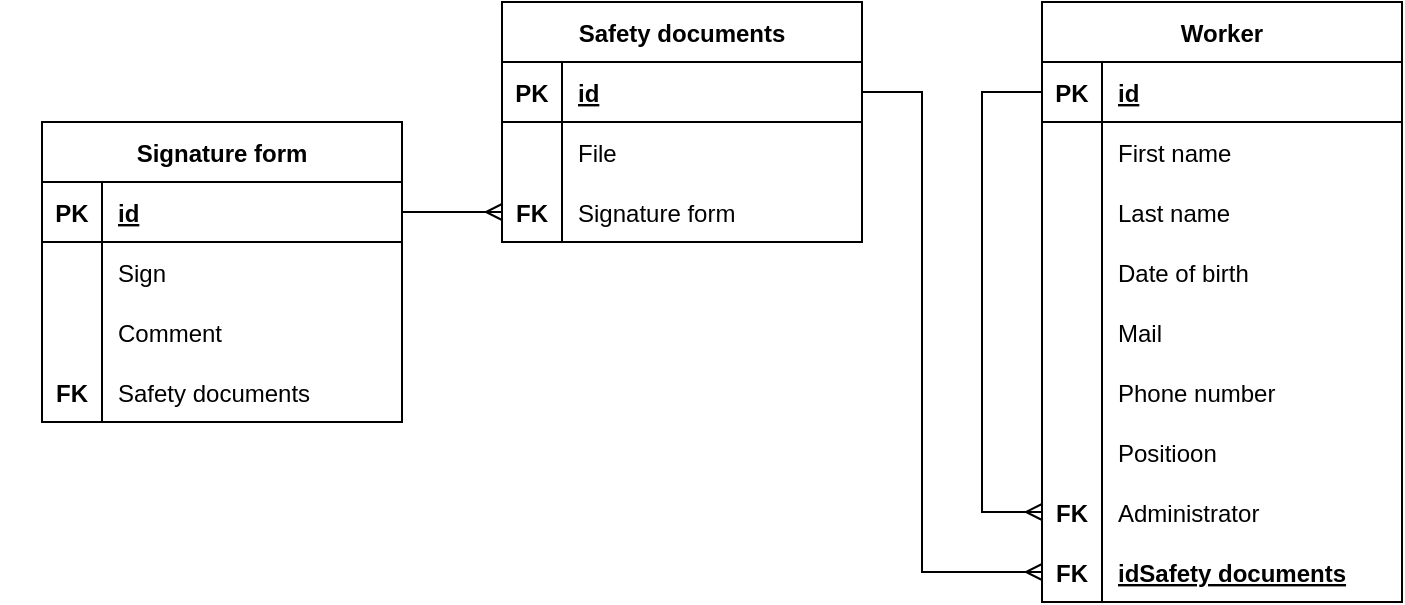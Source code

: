 <mxfile version="20.5.1" type="github">
  <diagram id="xpGf-7fwMHUzBmOdUV6S" name="Страница 1">
    <mxGraphModel dx="946" dy="1783" grid="1" gridSize="10" guides="1" tooltips="1" connect="1" arrows="1" fold="1" page="1" pageScale="1" pageWidth="827" pageHeight="1169" math="0" shadow="0">
      <root>
        <mxCell id="0" />
        <mxCell id="1" parent="0" />
        <mxCell id="tMHLCtu0KNFc6IsONmlP-1" value="Safety documents" style="shape=table;startSize=30;container=1;collapsible=1;childLayout=tableLayout;fixedRows=1;rowLines=0;fontStyle=1;align=center;resizeLast=1;" vertex="1" parent="1">
          <mxGeometry x="310" y="-810" width="180" height="120" as="geometry" />
        </mxCell>
        <mxCell id="tMHLCtu0KNFc6IsONmlP-2" value="" style="shape=partialRectangle;collapsible=0;dropTarget=0;pointerEvents=0;fillColor=none;top=0;left=0;bottom=1;right=0;points=[[0,0.5],[1,0.5]];portConstraint=eastwest;" vertex="1" parent="tMHLCtu0KNFc6IsONmlP-1">
          <mxGeometry y="30" width="180" height="30" as="geometry" />
        </mxCell>
        <mxCell id="tMHLCtu0KNFc6IsONmlP-3" value="PK" style="shape=partialRectangle;connectable=0;fillColor=none;top=0;left=0;bottom=0;right=0;fontStyle=1;overflow=hidden;" vertex="1" parent="tMHLCtu0KNFc6IsONmlP-2">
          <mxGeometry width="30" height="30" as="geometry">
            <mxRectangle width="30" height="30" as="alternateBounds" />
          </mxGeometry>
        </mxCell>
        <mxCell id="tMHLCtu0KNFc6IsONmlP-4" value="id" style="shape=partialRectangle;connectable=0;fillColor=none;top=0;left=0;bottom=0;right=0;align=left;spacingLeft=6;fontStyle=5;overflow=hidden;" vertex="1" parent="tMHLCtu0KNFc6IsONmlP-2">
          <mxGeometry x="30" width="150" height="30" as="geometry">
            <mxRectangle width="150" height="30" as="alternateBounds" />
          </mxGeometry>
        </mxCell>
        <mxCell id="tMHLCtu0KNFc6IsONmlP-5" value="" style="shape=partialRectangle;collapsible=0;dropTarget=0;pointerEvents=0;fillColor=none;top=0;left=0;bottom=0;right=0;points=[[0,0.5],[1,0.5]];portConstraint=eastwest;" vertex="1" parent="tMHLCtu0KNFc6IsONmlP-1">
          <mxGeometry y="60" width="180" height="30" as="geometry" />
        </mxCell>
        <mxCell id="tMHLCtu0KNFc6IsONmlP-6" value="" style="shape=partialRectangle;connectable=0;fillColor=none;top=0;left=0;bottom=0;right=0;editable=1;overflow=hidden;" vertex="1" parent="tMHLCtu0KNFc6IsONmlP-5">
          <mxGeometry width="30" height="30" as="geometry">
            <mxRectangle width="30" height="30" as="alternateBounds" />
          </mxGeometry>
        </mxCell>
        <mxCell id="tMHLCtu0KNFc6IsONmlP-7" value="File" style="shape=partialRectangle;connectable=0;fillColor=none;top=0;left=0;bottom=0;right=0;align=left;spacingLeft=6;overflow=hidden;" vertex="1" parent="tMHLCtu0KNFc6IsONmlP-5">
          <mxGeometry x="30" width="150" height="30" as="geometry">
            <mxRectangle width="150" height="30" as="alternateBounds" />
          </mxGeometry>
        </mxCell>
        <mxCell id="tMHLCtu0KNFc6IsONmlP-8" value="" style="shape=partialRectangle;collapsible=0;dropTarget=0;pointerEvents=0;fillColor=none;top=0;left=0;bottom=0;right=0;points=[[0,0.5],[1,0.5]];portConstraint=eastwest;" vertex="1" parent="tMHLCtu0KNFc6IsONmlP-1">
          <mxGeometry y="90" width="180" height="30" as="geometry" />
        </mxCell>
        <mxCell id="tMHLCtu0KNFc6IsONmlP-9" value="FK" style="shape=partialRectangle;connectable=0;fillColor=none;top=0;left=0;bottom=0;right=0;editable=1;overflow=hidden;fontStyle=1" vertex="1" parent="tMHLCtu0KNFc6IsONmlP-8">
          <mxGeometry width="30" height="30" as="geometry">
            <mxRectangle width="30" height="30" as="alternateBounds" />
          </mxGeometry>
        </mxCell>
        <mxCell id="tMHLCtu0KNFc6IsONmlP-10" value="Signature form" style="shape=partialRectangle;connectable=0;fillColor=none;top=0;left=0;bottom=0;right=0;align=left;spacingLeft=6;overflow=hidden;" vertex="1" parent="tMHLCtu0KNFc6IsONmlP-8">
          <mxGeometry x="30" width="150" height="30" as="geometry">
            <mxRectangle width="150" height="30" as="alternateBounds" />
          </mxGeometry>
        </mxCell>
        <mxCell id="tMHLCtu0KNFc6IsONmlP-11" value="Signature form" style="shape=table;startSize=30;container=1;collapsible=1;childLayout=tableLayout;fixedRows=1;rowLines=0;fontStyle=1;align=center;resizeLast=1;" vertex="1" parent="1">
          <mxGeometry x="80" y="-750" width="180" height="150" as="geometry" />
        </mxCell>
        <mxCell id="tMHLCtu0KNFc6IsONmlP-12" value="" style="shape=partialRectangle;collapsible=0;dropTarget=0;pointerEvents=0;fillColor=none;top=0;left=0;bottom=1;right=0;points=[[0,0.5],[1,0.5]];portConstraint=eastwest;" vertex="1" parent="tMHLCtu0KNFc6IsONmlP-11">
          <mxGeometry y="30" width="180" height="30" as="geometry" />
        </mxCell>
        <mxCell id="tMHLCtu0KNFc6IsONmlP-13" value="PK" style="shape=partialRectangle;connectable=0;fillColor=none;top=0;left=0;bottom=0;right=0;fontStyle=1;overflow=hidden;" vertex="1" parent="tMHLCtu0KNFc6IsONmlP-12">
          <mxGeometry width="30" height="30" as="geometry">
            <mxRectangle width="30" height="30" as="alternateBounds" />
          </mxGeometry>
        </mxCell>
        <mxCell id="tMHLCtu0KNFc6IsONmlP-14" value="id" style="shape=partialRectangle;connectable=0;fillColor=none;top=0;left=0;bottom=0;right=0;align=left;spacingLeft=6;fontStyle=5;overflow=hidden;" vertex="1" parent="tMHLCtu0KNFc6IsONmlP-12">
          <mxGeometry x="30" width="150" height="30" as="geometry">
            <mxRectangle width="150" height="30" as="alternateBounds" />
          </mxGeometry>
        </mxCell>
        <mxCell id="tMHLCtu0KNFc6IsONmlP-15" value="" style="shape=partialRectangle;collapsible=0;dropTarget=0;pointerEvents=0;fillColor=none;top=0;left=0;bottom=0;right=0;points=[[0,0.5],[1,0.5]];portConstraint=eastwest;" vertex="1" parent="tMHLCtu0KNFc6IsONmlP-11">
          <mxGeometry y="60" width="180" height="30" as="geometry" />
        </mxCell>
        <mxCell id="tMHLCtu0KNFc6IsONmlP-16" value="" style="shape=partialRectangle;connectable=0;fillColor=none;top=0;left=0;bottom=0;right=0;editable=1;overflow=hidden;" vertex="1" parent="tMHLCtu0KNFc6IsONmlP-15">
          <mxGeometry width="30" height="30" as="geometry">
            <mxRectangle width="30" height="30" as="alternateBounds" />
          </mxGeometry>
        </mxCell>
        <mxCell id="tMHLCtu0KNFc6IsONmlP-17" value="Sign" style="shape=partialRectangle;connectable=0;fillColor=none;top=0;left=0;bottom=0;right=0;align=left;spacingLeft=6;overflow=hidden;" vertex="1" parent="tMHLCtu0KNFc6IsONmlP-15">
          <mxGeometry x="30" width="150" height="30" as="geometry">
            <mxRectangle width="150" height="30" as="alternateBounds" />
          </mxGeometry>
        </mxCell>
        <mxCell id="tMHLCtu0KNFc6IsONmlP-47" value="" style="shape=partialRectangle;collapsible=0;dropTarget=0;pointerEvents=0;fillColor=none;top=0;left=0;bottom=0;right=0;points=[[0,0.5],[1,0.5]];portConstraint=eastwest;" vertex="1" parent="tMHLCtu0KNFc6IsONmlP-11">
          <mxGeometry y="90" width="180" height="30" as="geometry" />
        </mxCell>
        <mxCell id="tMHLCtu0KNFc6IsONmlP-48" value="" style="shape=partialRectangle;connectable=0;fillColor=none;top=0;left=0;bottom=0;right=0;editable=1;overflow=hidden;" vertex="1" parent="tMHLCtu0KNFc6IsONmlP-47">
          <mxGeometry width="30" height="30" as="geometry">
            <mxRectangle width="30" height="30" as="alternateBounds" />
          </mxGeometry>
        </mxCell>
        <mxCell id="tMHLCtu0KNFc6IsONmlP-49" value="Comment" style="shape=partialRectangle;connectable=0;fillColor=none;top=0;left=0;bottom=0;right=0;align=left;spacingLeft=6;overflow=hidden;" vertex="1" parent="tMHLCtu0KNFc6IsONmlP-47">
          <mxGeometry x="30" width="150" height="30" as="geometry">
            <mxRectangle width="150" height="30" as="alternateBounds" />
          </mxGeometry>
        </mxCell>
        <mxCell id="tMHLCtu0KNFc6IsONmlP-50" value="" style="shape=partialRectangle;collapsible=0;dropTarget=0;pointerEvents=0;fillColor=none;top=0;left=0;bottom=0;right=0;points=[[0,0.5],[1,0.5]];portConstraint=eastwest;" vertex="1" parent="tMHLCtu0KNFc6IsONmlP-11">
          <mxGeometry y="120" width="180" height="30" as="geometry" />
        </mxCell>
        <mxCell id="tMHLCtu0KNFc6IsONmlP-51" value="FK" style="shape=partialRectangle;connectable=0;fillColor=none;top=0;left=0;bottom=0;right=0;editable=1;overflow=hidden;fontStyle=1" vertex="1" parent="tMHLCtu0KNFc6IsONmlP-50">
          <mxGeometry width="30" height="30" as="geometry">
            <mxRectangle width="30" height="30" as="alternateBounds" />
          </mxGeometry>
        </mxCell>
        <mxCell id="tMHLCtu0KNFc6IsONmlP-52" value="Safety documents" style="shape=partialRectangle;connectable=0;fillColor=none;top=0;left=0;bottom=0;right=0;align=left;spacingLeft=6;overflow=hidden;" vertex="1" parent="tMHLCtu0KNFc6IsONmlP-50">
          <mxGeometry x="30" width="150" height="30" as="geometry">
            <mxRectangle width="150" height="30" as="alternateBounds" />
          </mxGeometry>
        </mxCell>
        <mxCell id="tMHLCtu0KNFc6IsONmlP-18" value="" style="edgeStyle=elbowEdgeStyle;fontSize=12;html=1;endArrow=ERmany;rounded=0;entryX=0;entryY=0.5;entryDx=0;entryDy=0;" edge="1" parent="1" source="tMHLCtu0KNFc6IsONmlP-12" target="tMHLCtu0KNFc6IsONmlP-8">
          <mxGeometry width="100" height="100" relative="1" as="geometry">
            <mxPoint x="370" y="-660" as="sourcePoint" />
            <mxPoint x="470" y="-760" as="targetPoint" />
          </mxGeometry>
        </mxCell>
        <mxCell id="tMHLCtu0KNFc6IsONmlP-19" value="Worker" style="shape=table;startSize=30;container=1;collapsible=1;childLayout=tableLayout;fixedRows=1;rowLines=0;fontStyle=1;align=center;resizeLast=1;" vertex="1" parent="1">
          <mxGeometry x="580" y="-810" width="180" height="300" as="geometry" />
        </mxCell>
        <mxCell id="tMHLCtu0KNFc6IsONmlP-20" value="" style="shape=partialRectangle;collapsible=0;dropTarget=0;pointerEvents=0;fillColor=none;top=0;left=0;bottom=1;right=0;points=[[0,0.5],[1,0.5]];portConstraint=eastwest;" vertex="1" parent="tMHLCtu0KNFc6IsONmlP-19">
          <mxGeometry y="30" width="180" height="30" as="geometry" />
        </mxCell>
        <mxCell id="tMHLCtu0KNFc6IsONmlP-21" value="PK" style="shape=partialRectangle;connectable=0;fillColor=none;top=0;left=0;bottom=0;right=0;fontStyle=1;overflow=hidden;" vertex="1" parent="tMHLCtu0KNFc6IsONmlP-20">
          <mxGeometry width="30" height="30" as="geometry">
            <mxRectangle width="30" height="30" as="alternateBounds" />
          </mxGeometry>
        </mxCell>
        <mxCell id="tMHLCtu0KNFc6IsONmlP-22" value="id" style="shape=partialRectangle;connectable=0;fillColor=none;top=0;left=0;bottom=0;right=0;align=left;spacingLeft=6;fontStyle=5;overflow=hidden;" vertex="1" parent="tMHLCtu0KNFc6IsONmlP-20">
          <mxGeometry x="30" width="150" height="30" as="geometry">
            <mxRectangle width="150" height="30" as="alternateBounds" />
          </mxGeometry>
        </mxCell>
        <mxCell id="tMHLCtu0KNFc6IsONmlP-23" value="" style="shape=partialRectangle;collapsible=0;dropTarget=0;pointerEvents=0;fillColor=none;top=0;left=0;bottom=0;right=0;points=[[0,0.5],[1,0.5]];portConstraint=eastwest;" vertex="1" parent="tMHLCtu0KNFc6IsONmlP-19">
          <mxGeometry y="60" width="180" height="30" as="geometry" />
        </mxCell>
        <mxCell id="tMHLCtu0KNFc6IsONmlP-24" value="" style="shape=partialRectangle;connectable=0;fillColor=none;top=0;left=0;bottom=0;right=0;editable=1;overflow=hidden;" vertex="1" parent="tMHLCtu0KNFc6IsONmlP-23">
          <mxGeometry width="30" height="30" as="geometry">
            <mxRectangle width="30" height="30" as="alternateBounds" />
          </mxGeometry>
        </mxCell>
        <mxCell id="tMHLCtu0KNFc6IsONmlP-25" value="First name" style="shape=partialRectangle;connectable=0;fillColor=none;top=0;left=0;bottom=0;right=0;align=left;spacingLeft=6;overflow=hidden;" vertex="1" parent="tMHLCtu0KNFc6IsONmlP-23">
          <mxGeometry x="30" width="150" height="30" as="geometry">
            <mxRectangle width="150" height="30" as="alternateBounds" />
          </mxGeometry>
        </mxCell>
        <mxCell id="tMHLCtu0KNFc6IsONmlP-26" value="" style="shape=partialRectangle;collapsible=0;dropTarget=0;pointerEvents=0;fillColor=none;top=0;left=0;bottom=0;right=0;points=[[0,0.5],[1,0.5]];portConstraint=eastwest;" vertex="1" parent="tMHLCtu0KNFc6IsONmlP-19">
          <mxGeometry y="90" width="180" height="30" as="geometry" />
        </mxCell>
        <mxCell id="tMHLCtu0KNFc6IsONmlP-27" value="" style="shape=partialRectangle;connectable=0;fillColor=none;top=0;left=0;bottom=0;right=0;editable=1;overflow=hidden;fontStyle=1" vertex="1" parent="tMHLCtu0KNFc6IsONmlP-26">
          <mxGeometry width="30" height="30" as="geometry">
            <mxRectangle width="30" height="30" as="alternateBounds" />
          </mxGeometry>
        </mxCell>
        <mxCell id="tMHLCtu0KNFc6IsONmlP-28" value="Last name" style="shape=partialRectangle;connectable=0;fillColor=none;top=0;left=0;bottom=0;right=0;align=left;spacingLeft=6;overflow=hidden;" vertex="1" parent="tMHLCtu0KNFc6IsONmlP-26">
          <mxGeometry x="30" width="150" height="30" as="geometry">
            <mxRectangle width="150" height="30" as="alternateBounds" />
          </mxGeometry>
        </mxCell>
        <mxCell id="tMHLCtu0KNFc6IsONmlP-29" value="" style="shape=partialRectangle;collapsible=0;dropTarget=0;pointerEvents=0;fillColor=none;top=0;left=0;bottom=0;right=0;points=[[0,0.5],[1,0.5]];portConstraint=eastwest;" vertex="1" parent="tMHLCtu0KNFc6IsONmlP-19">
          <mxGeometry y="120" width="180" height="30" as="geometry" />
        </mxCell>
        <mxCell id="tMHLCtu0KNFc6IsONmlP-30" value="" style="shape=partialRectangle;connectable=0;fillColor=none;top=0;left=0;bottom=0;right=0;editable=1;overflow=hidden;fontStyle=1" vertex="1" parent="tMHLCtu0KNFc6IsONmlP-29">
          <mxGeometry width="30" height="30" as="geometry">
            <mxRectangle width="30" height="30" as="alternateBounds" />
          </mxGeometry>
        </mxCell>
        <mxCell id="tMHLCtu0KNFc6IsONmlP-31" value="Date of birth" style="shape=partialRectangle;connectable=0;fillColor=none;top=0;left=0;bottom=0;right=0;align=left;spacingLeft=6;overflow=hidden;" vertex="1" parent="tMHLCtu0KNFc6IsONmlP-29">
          <mxGeometry x="30" width="150" height="30" as="geometry">
            <mxRectangle width="150" height="30" as="alternateBounds" />
          </mxGeometry>
        </mxCell>
        <mxCell id="tMHLCtu0KNFc6IsONmlP-32" value="" style="shape=partialRectangle;collapsible=0;dropTarget=0;pointerEvents=0;fillColor=none;top=0;left=0;bottom=0;right=0;points=[[0,0.5],[1,0.5]];portConstraint=eastwest;" vertex="1" parent="tMHLCtu0KNFc6IsONmlP-19">
          <mxGeometry y="150" width="180" height="30" as="geometry" />
        </mxCell>
        <mxCell id="tMHLCtu0KNFc6IsONmlP-33" value="" style="shape=partialRectangle;connectable=0;fillColor=none;top=0;left=0;bottom=0;right=0;editable=1;overflow=hidden;fontStyle=1" vertex="1" parent="tMHLCtu0KNFc6IsONmlP-32">
          <mxGeometry width="30" height="30" as="geometry">
            <mxRectangle width="30" height="30" as="alternateBounds" />
          </mxGeometry>
        </mxCell>
        <mxCell id="tMHLCtu0KNFc6IsONmlP-34" value="Mail" style="shape=partialRectangle;connectable=0;fillColor=none;top=0;left=0;bottom=0;right=0;align=left;spacingLeft=6;overflow=hidden;" vertex="1" parent="tMHLCtu0KNFc6IsONmlP-32">
          <mxGeometry x="30" width="150" height="30" as="geometry">
            <mxRectangle width="150" height="30" as="alternateBounds" />
          </mxGeometry>
        </mxCell>
        <mxCell id="tMHLCtu0KNFc6IsONmlP-35" value="" style="shape=partialRectangle;collapsible=0;dropTarget=0;pointerEvents=0;fillColor=none;top=0;left=0;bottom=0;right=0;points=[[0,0.5],[1,0.5]];portConstraint=eastwest;" vertex="1" parent="tMHLCtu0KNFc6IsONmlP-19">
          <mxGeometry y="180" width="180" height="30" as="geometry" />
        </mxCell>
        <mxCell id="tMHLCtu0KNFc6IsONmlP-36" value="" style="shape=partialRectangle;connectable=0;fillColor=none;top=0;left=0;bottom=0;right=0;editable=1;overflow=hidden;fontStyle=1" vertex="1" parent="tMHLCtu0KNFc6IsONmlP-35">
          <mxGeometry width="30" height="30" as="geometry">
            <mxRectangle width="30" height="30" as="alternateBounds" />
          </mxGeometry>
        </mxCell>
        <mxCell id="tMHLCtu0KNFc6IsONmlP-37" value="Phone number" style="shape=partialRectangle;connectable=0;fillColor=none;top=0;left=0;bottom=0;right=0;align=left;spacingLeft=6;overflow=hidden;" vertex="1" parent="tMHLCtu0KNFc6IsONmlP-35">
          <mxGeometry x="30" width="150" height="30" as="geometry">
            <mxRectangle width="150" height="30" as="alternateBounds" />
          </mxGeometry>
        </mxCell>
        <mxCell id="tMHLCtu0KNFc6IsONmlP-38" value="" style="shape=partialRectangle;collapsible=0;dropTarget=0;pointerEvents=0;fillColor=none;top=0;left=0;bottom=0;right=0;points=[[0,0.5],[1,0.5]];portConstraint=eastwest;" vertex="1" parent="tMHLCtu0KNFc6IsONmlP-19">
          <mxGeometry y="210" width="180" height="30" as="geometry" />
        </mxCell>
        <mxCell id="tMHLCtu0KNFc6IsONmlP-39" value="" style="shape=partialRectangle;connectable=0;fillColor=none;top=0;left=0;bottom=0;right=0;editable=1;overflow=hidden;fontStyle=1" vertex="1" parent="tMHLCtu0KNFc6IsONmlP-38">
          <mxGeometry width="30" height="30" as="geometry">
            <mxRectangle width="30" height="30" as="alternateBounds" />
          </mxGeometry>
        </mxCell>
        <mxCell id="tMHLCtu0KNFc6IsONmlP-40" value="Positioon" style="shape=partialRectangle;connectable=0;fillColor=none;top=0;left=0;bottom=0;right=0;align=left;spacingLeft=6;overflow=hidden;" vertex="1" parent="tMHLCtu0KNFc6IsONmlP-38">
          <mxGeometry x="30" width="150" height="30" as="geometry">
            <mxRectangle width="150" height="30" as="alternateBounds" />
          </mxGeometry>
        </mxCell>
        <mxCell id="tMHLCtu0KNFc6IsONmlP-53" value="" style="shape=partialRectangle;collapsible=0;dropTarget=0;pointerEvents=0;fillColor=none;top=0;left=0;bottom=0;right=0;points=[[0,0.5],[1,0.5]];portConstraint=eastwest;" vertex="1" parent="tMHLCtu0KNFc6IsONmlP-19">
          <mxGeometry y="240" width="180" height="30" as="geometry" />
        </mxCell>
        <mxCell id="tMHLCtu0KNFc6IsONmlP-54" value="FK" style="shape=partialRectangle;connectable=0;fillColor=none;top=0;left=0;bottom=0;right=0;editable=1;overflow=hidden;fontStyle=1" vertex="1" parent="tMHLCtu0KNFc6IsONmlP-53">
          <mxGeometry width="30" height="30" as="geometry">
            <mxRectangle width="30" height="30" as="alternateBounds" />
          </mxGeometry>
        </mxCell>
        <mxCell id="tMHLCtu0KNFc6IsONmlP-55" value="Administrator " style="shape=partialRectangle;connectable=0;fillColor=none;top=0;left=0;bottom=0;right=0;align=left;spacingLeft=6;overflow=hidden;" vertex="1" parent="tMHLCtu0KNFc6IsONmlP-53">
          <mxGeometry x="30" width="150" height="30" as="geometry">
            <mxRectangle width="150" height="30" as="alternateBounds" />
          </mxGeometry>
        </mxCell>
        <mxCell id="tMHLCtu0KNFc6IsONmlP-41" value="" style="shape=partialRectangle;collapsible=0;dropTarget=0;pointerEvents=0;fillColor=none;top=0;left=0;bottom=0;right=0;points=[[0,0.5],[1,0.5]];portConstraint=eastwest;" vertex="1" parent="tMHLCtu0KNFc6IsONmlP-19">
          <mxGeometry y="270" width="180" height="30" as="geometry" />
        </mxCell>
        <mxCell id="tMHLCtu0KNFc6IsONmlP-42" value="FK" style="shape=partialRectangle;connectable=0;fillColor=none;top=0;left=0;bottom=0;right=0;editable=1;overflow=hidden;fontStyle=1" vertex="1" parent="tMHLCtu0KNFc6IsONmlP-41">
          <mxGeometry width="30" height="30" as="geometry">
            <mxRectangle width="30" height="30" as="alternateBounds" />
          </mxGeometry>
        </mxCell>
        <mxCell id="tMHLCtu0KNFc6IsONmlP-43" value="idSafety documents" style="shape=partialRectangle;connectable=0;fillColor=none;top=0;left=0;bottom=0;right=0;align=left;spacingLeft=6;overflow=hidden;fontStyle=5" vertex="1" parent="tMHLCtu0KNFc6IsONmlP-41">
          <mxGeometry x="30" width="150" height="30" as="geometry">
            <mxRectangle width="150" height="30" as="alternateBounds" />
          </mxGeometry>
        </mxCell>
        <mxCell id="tMHLCtu0KNFc6IsONmlP-44" value="" style="edgeStyle=elbowEdgeStyle;fontSize=12;html=1;endArrow=ERmany;rounded=0;entryX=0;entryY=0.5;entryDx=0;entryDy=0;exitX=0;exitY=0.5;exitDx=0;exitDy=0;" edge="1" parent="tMHLCtu0KNFc6IsONmlP-19" source="tMHLCtu0KNFc6IsONmlP-20" target="tMHLCtu0KNFc6IsONmlP-53">
          <mxGeometry width="100" height="100" relative="1" as="geometry">
            <mxPoint x="-60" y="60" as="sourcePoint" />
            <mxPoint x="10" y="265" as="targetPoint" />
            <Array as="points">
              <mxPoint x="-30" y="150" />
            </Array>
          </mxGeometry>
        </mxCell>
        <mxCell id="tMHLCtu0KNFc6IsONmlP-45" value="" style="edgeStyle=elbowEdgeStyle;fontSize=12;html=1;endArrow=ERmany;rounded=0;entryX=0;entryY=0.5;entryDx=0;entryDy=0;exitX=1;exitY=0.5;exitDx=0;exitDy=0;" edge="1" parent="1" source="tMHLCtu0KNFc6IsONmlP-2" target="tMHLCtu0KNFc6IsONmlP-41">
          <mxGeometry width="100" height="100" relative="1" as="geometry">
            <mxPoint x="400" y="-580" as="sourcePoint" />
            <mxPoint x="470" y="-560" as="targetPoint" />
            <Array as="points">
              <mxPoint x="520" y="-630" />
            </Array>
          </mxGeometry>
        </mxCell>
        <mxCell id="tMHLCtu0KNFc6IsONmlP-46" value="" style="shape=partialRectangle;connectable=0;fillColor=none;top=0;left=0;bottom=0;right=0;editable=1;overflow=hidden;fontStyle=1" vertex="1" parent="1">
          <mxGeometry x="60" y="-710" width="30" height="30" as="geometry">
            <mxRectangle width="30" height="30" as="alternateBounds" />
          </mxGeometry>
        </mxCell>
      </root>
    </mxGraphModel>
  </diagram>
</mxfile>
